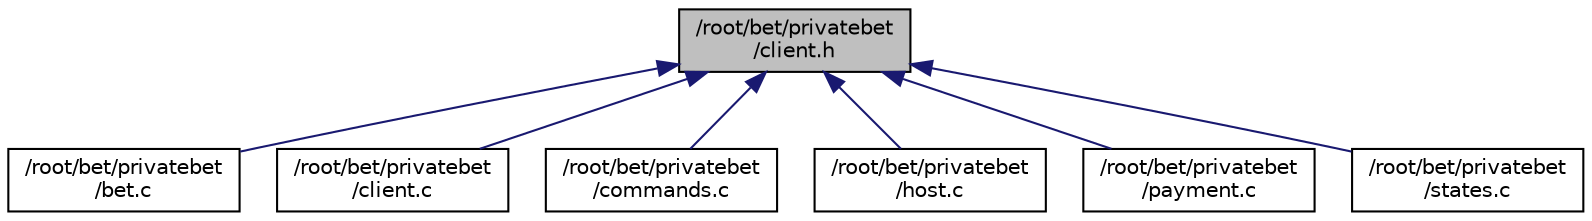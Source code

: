 digraph "/root/bet/privatebet/client.h"
{
  edge [fontname="Helvetica",fontsize="10",labelfontname="Helvetica",labelfontsize="10"];
  node [fontname="Helvetica",fontsize="10",shape=record];
  Node22 [label="/root/bet/privatebet\l/client.h",height=0.2,width=0.4,color="black", fillcolor="grey75", style="filled", fontcolor="black"];
  Node22 -> Node23 [dir="back",color="midnightblue",fontsize="10",style="solid",fontname="Helvetica"];
  Node23 [label="/root/bet/privatebet\l/bet.c",height=0.2,width=0.4,color="black", fillcolor="white", style="filled",URL="$bet_8c.html"];
  Node22 -> Node24 [dir="back",color="midnightblue",fontsize="10",style="solid",fontname="Helvetica"];
  Node24 [label="/root/bet/privatebet\l/client.c",height=0.2,width=0.4,color="black", fillcolor="white", style="filled",URL="$client_8c.html"];
  Node22 -> Node25 [dir="back",color="midnightblue",fontsize="10",style="solid",fontname="Helvetica"];
  Node25 [label="/root/bet/privatebet\l/commands.c",height=0.2,width=0.4,color="black", fillcolor="white", style="filled",URL="$commands_8c.html"];
  Node22 -> Node26 [dir="back",color="midnightblue",fontsize="10",style="solid",fontname="Helvetica"];
  Node26 [label="/root/bet/privatebet\l/host.c",height=0.2,width=0.4,color="black", fillcolor="white", style="filled",URL="$host_8c.html"];
  Node22 -> Node27 [dir="back",color="midnightblue",fontsize="10",style="solid",fontname="Helvetica"];
  Node27 [label="/root/bet/privatebet\l/payment.c",height=0.2,width=0.4,color="black", fillcolor="white", style="filled",URL="$payment_8c.html"];
  Node22 -> Node28 [dir="back",color="midnightblue",fontsize="10",style="solid",fontname="Helvetica"];
  Node28 [label="/root/bet/privatebet\l/states.c",height=0.2,width=0.4,color="black", fillcolor="white", style="filled",URL="$states_8c.html"];
}
